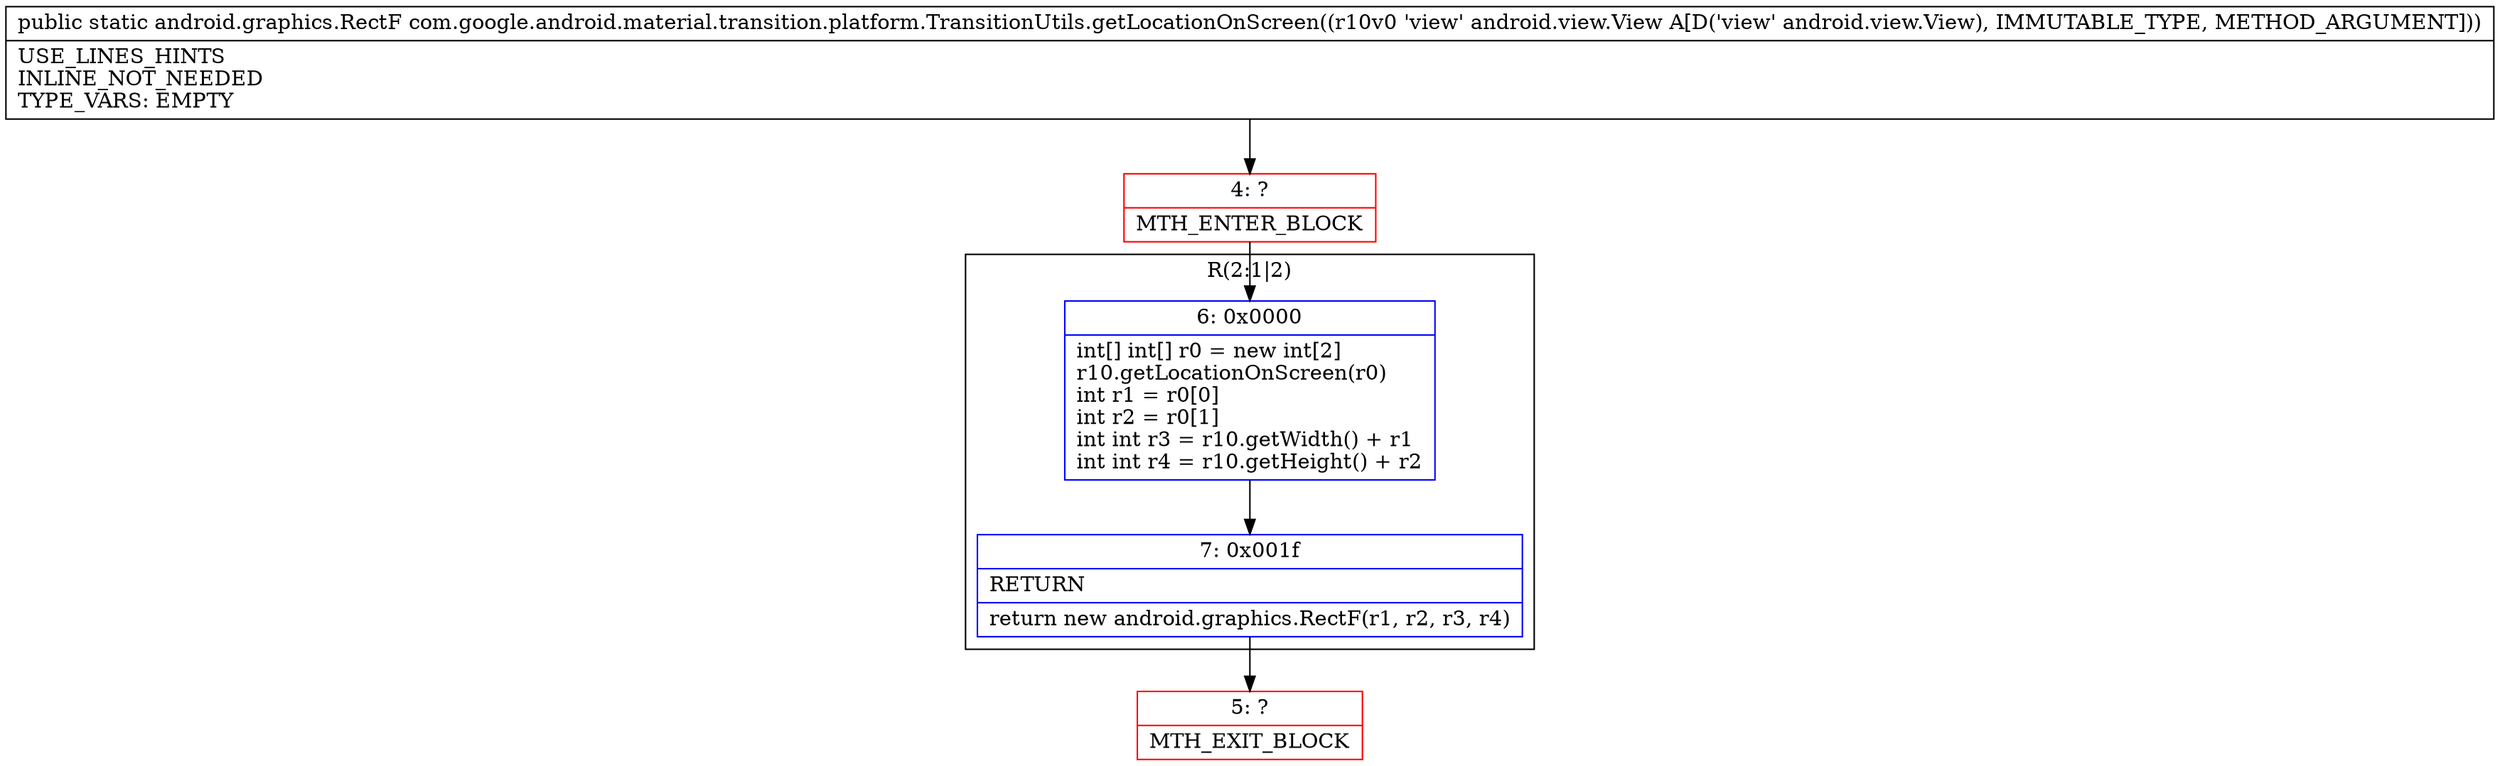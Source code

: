 digraph "CFG forcom.google.android.material.transition.platform.TransitionUtils.getLocationOnScreen(Landroid\/view\/View;)Landroid\/graphics\/RectF;" {
subgraph cluster_Region_912437971 {
label = "R(2:1|2)";
node [shape=record,color=blue];
Node_6 [shape=record,label="{6\:\ 0x0000|int[] int[] r0 = new int[2]\lr10.getLocationOnScreen(r0)\lint r1 = r0[0]\lint r2 = r0[1]\lint int r3 = r10.getWidth() + r1\lint int r4 = r10.getHeight() + r2\l}"];
Node_7 [shape=record,label="{7\:\ 0x001f|RETURN\l|return new android.graphics.RectF(r1, r2, r3, r4)\l}"];
}
Node_4 [shape=record,color=red,label="{4\:\ ?|MTH_ENTER_BLOCK\l}"];
Node_5 [shape=record,color=red,label="{5\:\ ?|MTH_EXIT_BLOCK\l}"];
MethodNode[shape=record,label="{public static android.graphics.RectF com.google.android.material.transition.platform.TransitionUtils.getLocationOnScreen((r10v0 'view' android.view.View A[D('view' android.view.View), IMMUTABLE_TYPE, METHOD_ARGUMENT]))  | USE_LINES_HINTS\lINLINE_NOT_NEEDED\lTYPE_VARS: EMPTY\l}"];
MethodNode -> Node_4;Node_6 -> Node_7;
Node_7 -> Node_5;
Node_4 -> Node_6;
}

